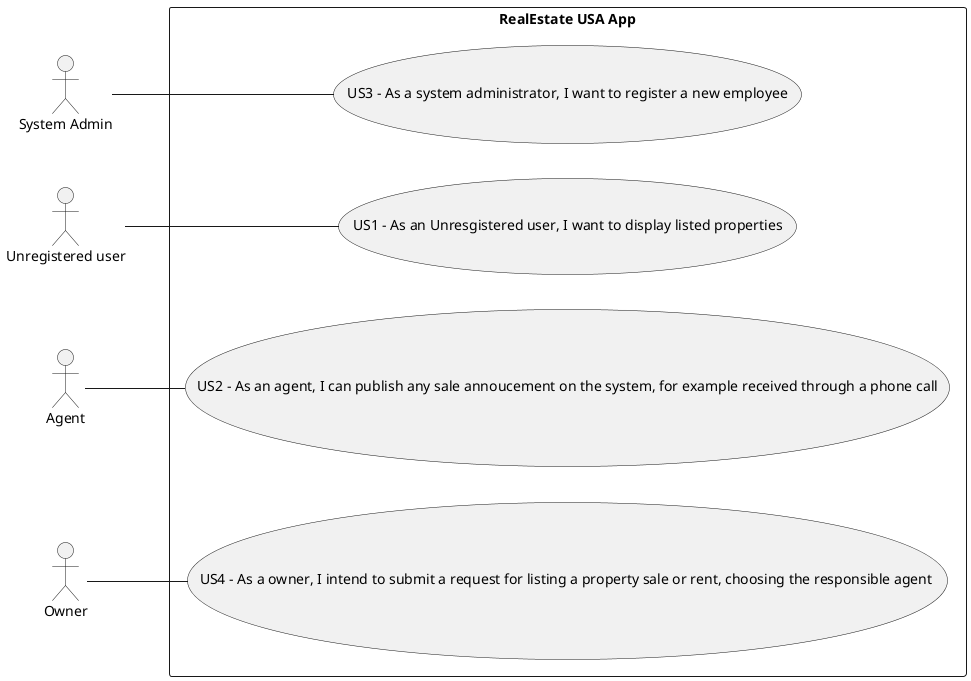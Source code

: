 @startuml
left to right direction

actor "System Admin" as admin
actor "Unregistered user" as unUser
actor Agent as Agent
actor Owner as Owner
rectangle "RealEstate USA App" {
  usecase "US1 - As an Unresgistered user, I want to display listed properties" as UC1
  usecase "US2 - As an agent, I can publish any sale annoucement on the system, for example received through a phone call" as UC2
  usecase "US3 - As a system administrator, I want to register a new employee" as UC3
  usecase "US4 - As a owner, I intend to submit a request for listing a property sale or rent, choosing the responsible agent " as UC4
}
unUser -- UC1
Agent -- UC2
admin -- UC3
Owner -- UC4

@enduml